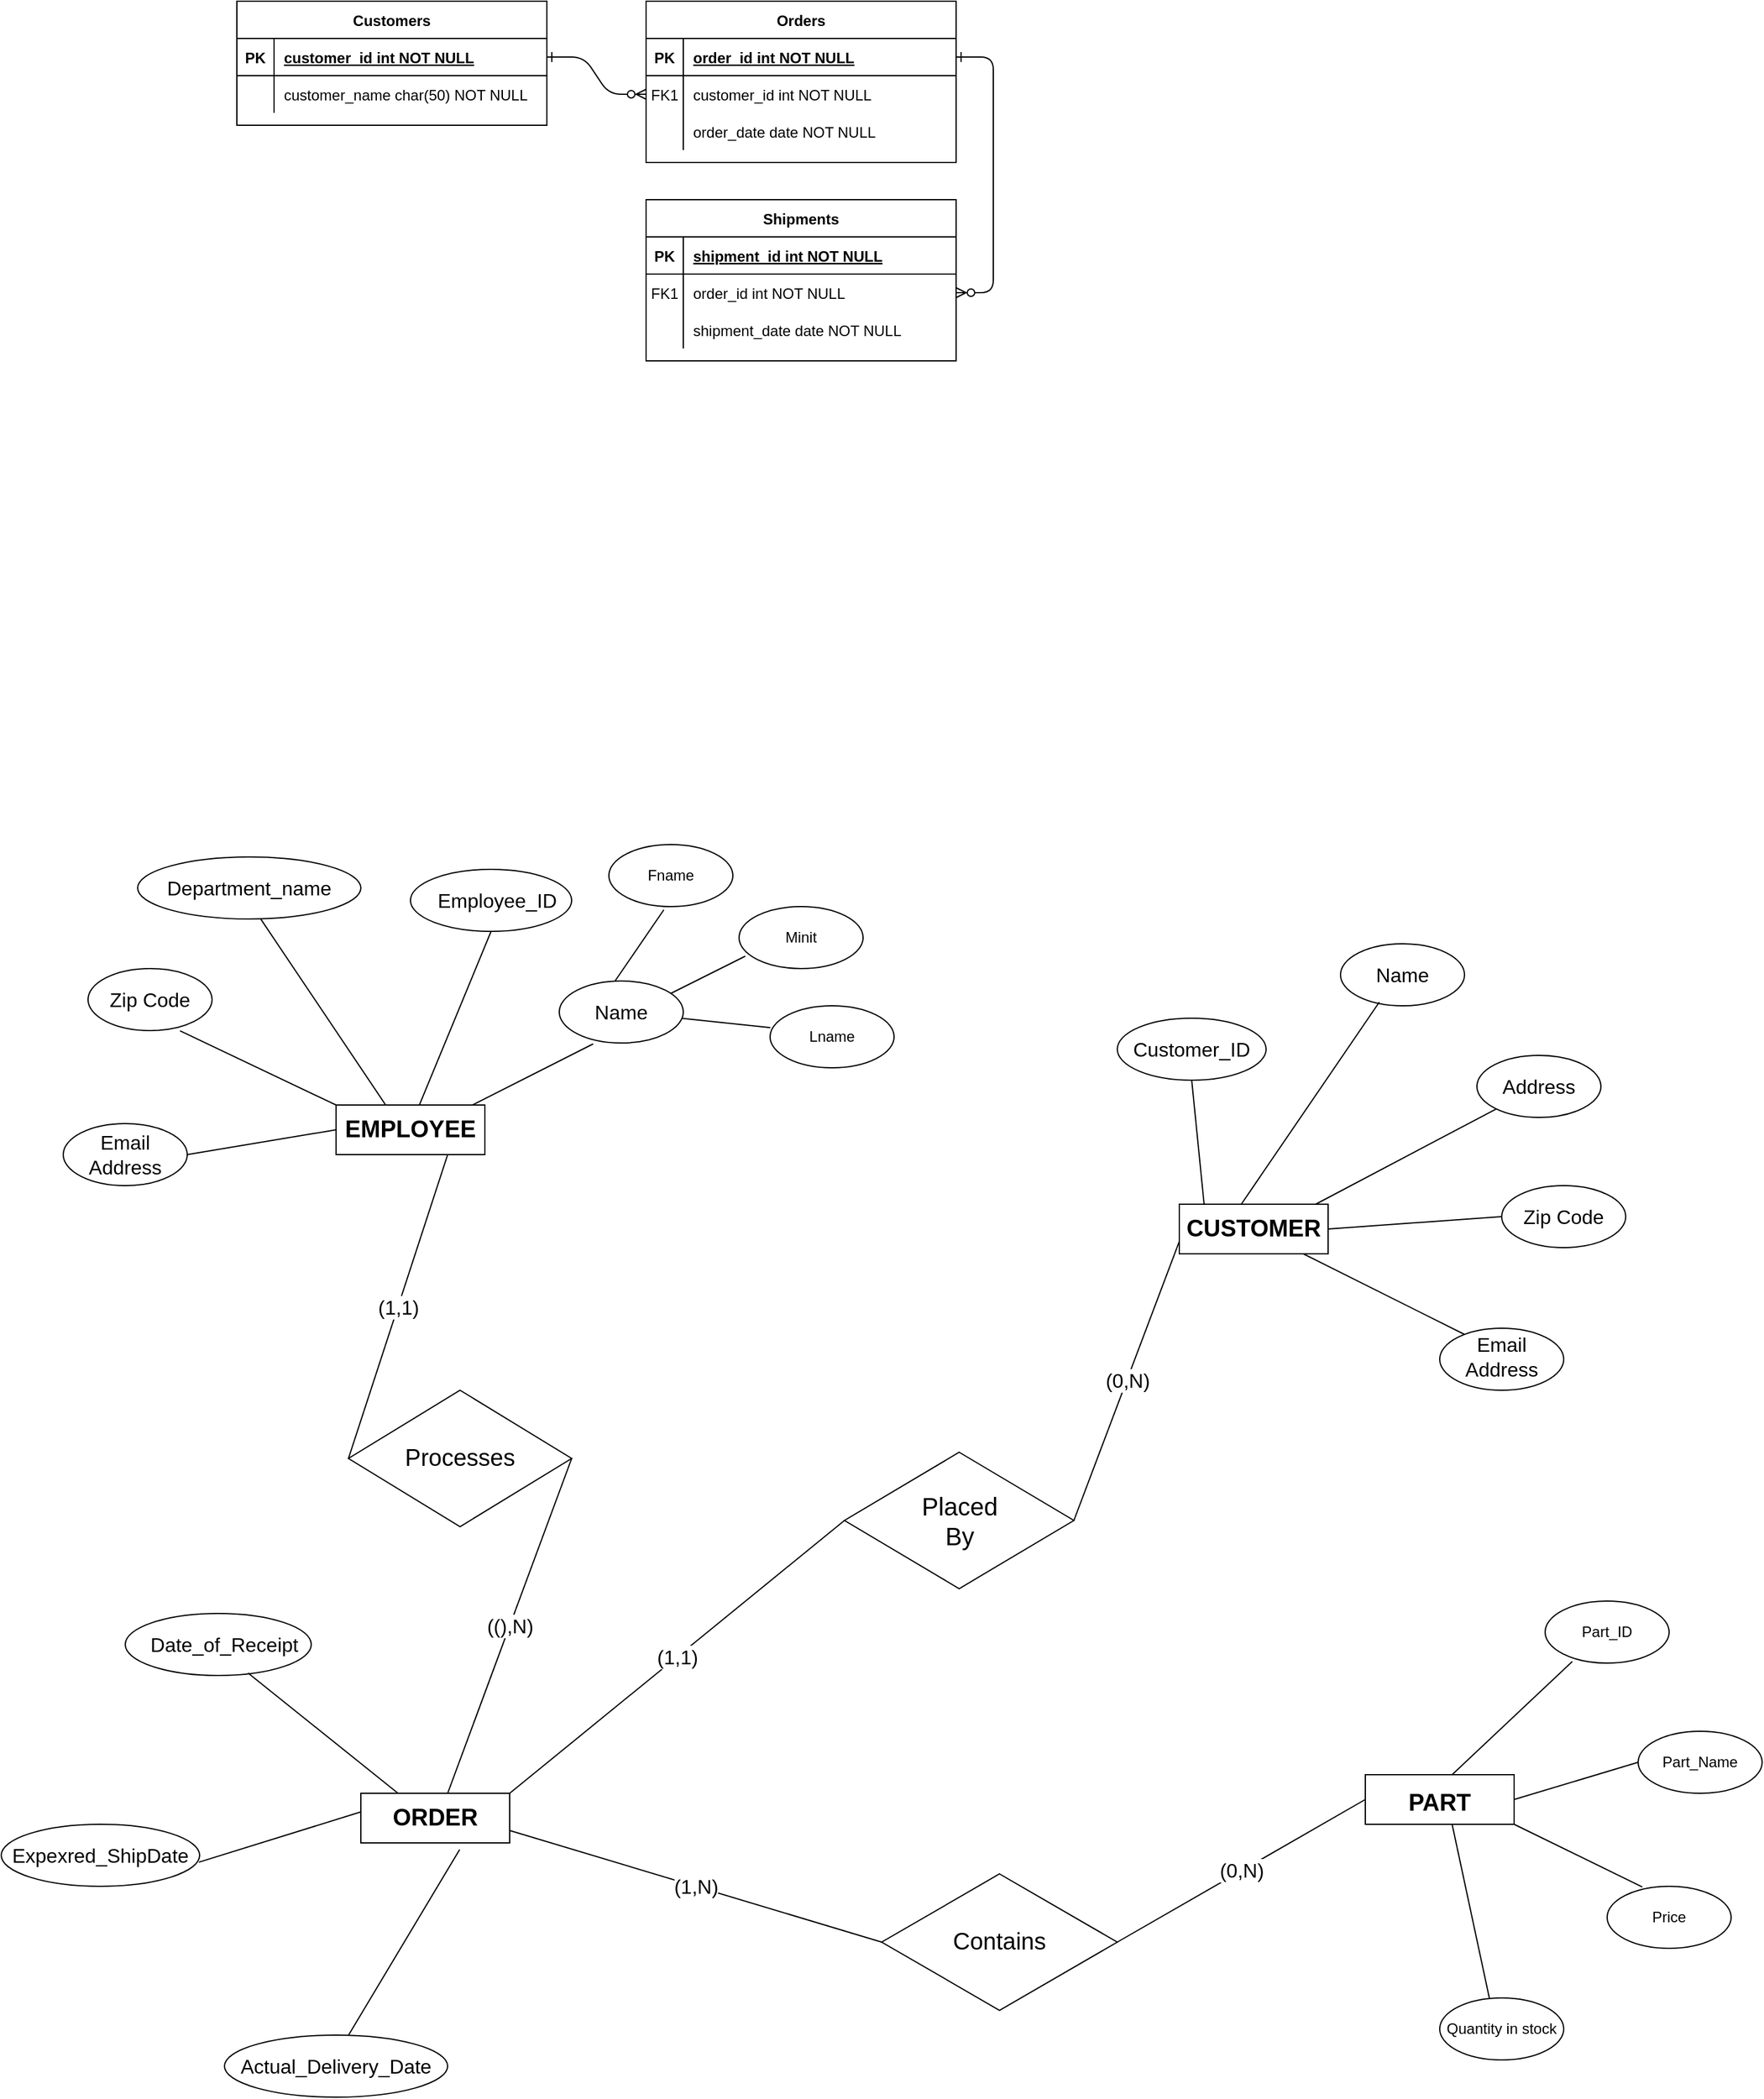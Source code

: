 <mxfile version="24.7.16">
  <diagram id="R2lEEEUBdFMjLlhIrx00" name="Page-1">
    <mxGraphModel dx="2762" dy="1096" grid="1" gridSize="10" guides="1" tooltips="1" connect="1" arrows="1" fold="1" page="1" pageScale="1" pageWidth="850" pageHeight="1100" math="0" shadow="0" extFonts="Permanent Marker^https://fonts.googleapis.com/css?family=Permanent+Marker">
      <root>
        <mxCell id="0" />
        <mxCell id="1" parent="0" />
        <mxCell id="C-vyLk0tnHw3VtMMgP7b-1" value="" style="edgeStyle=entityRelationEdgeStyle;endArrow=ERzeroToMany;startArrow=ERone;endFill=1;startFill=0;" parent="1" source="C-vyLk0tnHw3VtMMgP7b-24" target="C-vyLk0tnHw3VtMMgP7b-6" edge="1">
          <mxGeometry width="100" height="100" relative="1" as="geometry">
            <mxPoint x="340" y="720" as="sourcePoint" />
            <mxPoint x="440" y="620" as="targetPoint" />
          </mxGeometry>
        </mxCell>
        <mxCell id="C-vyLk0tnHw3VtMMgP7b-12" value="" style="edgeStyle=entityRelationEdgeStyle;endArrow=ERzeroToMany;startArrow=ERone;endFill=1;startFill=0;" parent="1" source="C-vyLk0tnHw3VtMMgP7b-3" target="C-vyLk0tnHw3VtMMgP7b-17" edge="1">
          <mxGeometry width="100" height="100" relative="1" as="geometry">
            <mxPoint x="400" y="180" as="sourcePoint" />
            <mxPoint x="460" y="205" as="targetPoint" />
          </mxGeometry>
        </mxCell>
        <mxCell id="C-vyLk0tnHw3VtMMgP7b-2" value="Orders" style="shape=table;startSize=30;container=1;collapsible=1;childLayout=tableLayout;fixedRows=1;rowLines=0;fontStyle=1;align=center;resizeLast=1;" parent="1" vertex="1">
          <mxGeometry x="450" y="120" width="250" height="130" as="geometry" />
        </mxCell>
        <mxCell id="C-vyLk0tnHw3VtMMgP7b-3" value="" style="shape=partialRectangle;collapsible=0;dropTarget=0;pointerEvents=0;fillColor=none;points=[[0,0.5],[1,0.5]];portConstraint=eastwest;top=0;left=0;right=0;bottom=1;" parent="C-vyLk0tnHw3VtMMgP7b-2" vertex="1">
          <mxGeometry y="30" width="250" height="30" as="geometry" />
        </mxCell>
        <mxCell id="C-vyLk0tnHw3VtMMgP7b-4" value="PK" style="shape=partialRectangle;overflow=hidden;connectable=0;fillColor=none;top=0;left=0;bottom=0;right=0;fontStyle=1;" parent="C-vyLk0tnHw3VtMMgP7b-3" vertex="1">
          <mxGeometry width="30" height="30" as="geometry" />
        </mxCell>
        <mxCell id="C-vyLk0tnHw3VtMMgP7b-5" value="order_id int NOT NULL " style="shape=partialRectangle;overflow=hidden;connectable=0;fillColor=none;top=0;left=0;bottom=0;right=0;align=left;spacingLeft=6;fontStyle=5;" parent="C-vyLk0tnHw3VtMMgP7b-3" vertex="1">
          <mxGeometry x="30" width="220" height="30" as="geometry" />
        </mxCell>
        <mxCell id="C-vyLk0tnHw3VtMMgP7b-6" value="" style="shape=partialRectangle;collapsible=0;dropTarget=0;pointerEvents=0;fillColor=none;points=[[0,0.5],[1,0.5]];portConstraint=eastwest;top=0;left=0;right=0;bottom=0;" parent="C-vyLk0tnHw3VtMMgP7b-2" vertex="1">
          <mxGeometry y="60" width="250" height="30" as="geometry" />
        </mxCell>
        <mxCell id="C-vyLk0tnHw3VtMMgP7b-7" value="FK1" style="shape=partialRectangle;overflow=hidden;connectable=0;fillColor=none;top=0;left=0;bottom=0;right=0;" parent="C-vyLk0tnHw3VtMMgP7b-6" vertex="1">
          <mxGeometry width="30" height="30" as="geometry" />
        </mxCell>
        <mxCell id="C-vyLk0tnHw3VtMMgP7b-8" value="customer_id int NOT NULL" style="shape=partialRectangle;overflow=hidden;connectable=0;fillColor=none;top=0;left=0;bottom=0;right=0;align=left;spacingLeft=6;" parent="C-vyLk0tnHw3VtMMgP7b-6" vertex="1">
          <mxGeometry x="30" width="220" height="30" as="geometry" />
        </mxCell>
        <mxCell id="C-vyLk0tnHw3VtMMgP7b-9" value="" style="shape=partialRectangle;collapsible=0;dropTarget=0;pointerEvents=0;fillColor=none;points=[[0,0.5],[1,0.5]];portConstraint=eastwest;top=0;left=0;right=0;bottom=0;" parent="C-vyLk0tnHw3VtMMgP7b-2" vertex="1">
          <mxGeometry y="90" width="250" height="30" as="geometry" />
        </mxCell>
        <mxCell id="C-vyLk0tnHw3VtMMgP7b-10" value="" style="shape=partialRectangle;overflow=hidden;connectable=0;fillColor=none;top=0;left=0;bottom=0;right=0;" parent="C-vyLk0tnHw3VtMMgP7b-9" vertex="1">
          <mxGeometry width="30" height="30" as="geometry" />
        </mxCell>
        <mxCell id="C-vyLk0tnHw3VtMMgP7b-11" value="order_date date NOT NULL" style="shape=partialRectangle;overflow=hidden;connectable=0;fillColor=none;top=0;left=0;bottom=0;right=0;align=left;spacingLeft=6;" parent="C-vyLk0tnHw3VtMMgP7b-9" vertex="1">
          <mxGeometry x="30" width="220" height="30" as="geometry" />
        </mxCell>
        <mxCell id="C-vyLk0tnHw3VtMMgP7b-13" value="Shipments" style="shape=table;startSize=30;container=1;collapsible=1;childLayout=tableLayout;fixedRows=1;rowLines=0;fontStyle=1;align=center;resizeLast=1;" parent="1" vertex="1">
          <mxGeometry x="450" y="280" width="250" height="130" as="geometry" />
        </mxCell>
        <mxCell id="C-vyLk0tnHw3VtMMgP7b-14" value="" style="shape=partialRectangle;collapsible=0;dropTarget=0;pointerEvents=0;fillColor=none;points=[[0,0.5],[1,0.5]];portConstraint=eastwest;top=0;left=0;right=0;bottom=1;" parent="C-vyLk0tnHw3VtMMgP7b-13" vertex="1">
          <mxGeometry y="30" width="250" height="30" as="geometry" />
        </mxCell>
        <mxCell id="C-vyLk0tnHw3VtMMgP7b-15" value="PK" style="shape=partialRectangle;overflow=hidden;connectable=0;fillColor=none;top=0;left=0;bottom=0;right=0;fontStyle=1;" parent="C-vyLk0tnHw3VtMMgP7b-14" vertex="1">
          <mxGeometry width="30" height="30" as="geometry" />
        </mxCell>
        <mxCell id="C-vyLk0tnHw3VtMMgP7b-16" value="shipment_id int NOT NULL " style="shape=partialRectangle;overflow=hidden;connectable=0;fillColor=none;top=0;left=0;bottom=0;right=0;align=left;spacingLeft=6;fontStyle=5;" parent="C-vyLk0tnHw3VtMMgP7b-14" vertex="1">
          <mxGeometry x="30" width="220" height="30" as="geometry" />
        </mxCell>
        <mxCell id="C-vyLk0tnHw3VtMMgP7b-17" value="" style="shape=partialRectangle;collapsible=0;dropTarget=0;pointerEvents=0;fillColor=none;points=[[0,0.5],[1,0.5]];portConstraint=eastwest;top=0;left=0;right=0;bottom=0;" parent="C-vyLk0tnHw3VtMMgP7b-13" vertex="1">
          <mxGeometry y="60" width="250" height="30" as="geometry" />
        </mxCell>
        <mxCell id="C-vyLk0tnHw3VtMMgP7b-18" value="FK1" style="shape=partialRectangle;overflow=hidden;connectable=0;fillColor=none;top=0;left=0;bottom=0;right=0;" parent="C-vyLk0tnHw3VtMMgP7b-17" vertex="1">
          <mxGeometry width="30" height="30" as="geometry" />
        </mxCell>
        <mxCell id="C-vyLk0tnHw3VtMMgP7b-19" value="order_id int NOT NULL" style="shape=partialRectangle;overflow=hidden;connectable=0;fillColor=none;top=0;left=0;bottom=0;right=0;align=left;spacingLeft=6;" parent="C-vyLk0tnHw3VtMMgP7b-17" vertex="1">
          <mxGeometry x="30" width="220" height="30" as="geometry" />
        </mxCell>
        <mxCell id="C-vyLk0tnHw3VtMMgP7b-20" value="" style="shape=partialRectangle;collapsible=0;dropTarget=0;pointerEvents=0;fillColor=none;points=[[0,0.5],[1,0.5]];portConstraint=eastwest;top=0;left=0;right=0;bottom=0;" parent="C-vyLk0tnHw3VtMMgP7b-13" vertex="1">
          <mxGeometry y="90" width="250" height="30" as="geometry" />
        </mxCell>
        <mxCell id="C-vyLk0tnHw3VtMMgP7b-21" value="" style="shape=partialRectangle;overflow=hidden;connectable=0;fillColor=none;top=0;left=0;bottom=0;right=0;" parent="C-vyLk0tnHw3VtMMgP7b-20" vertex="1">
          <mxGeometry width="30" height="30" as="geometry" />
        </mxCell>
        <mxCell id="C-vyLk0tnHw3VtMMgP7b-22" value="shipment_date date NOT NULL" style="shape=partialRectangle;overflow=hidden;connectable=0;fillColor=none;top=0;left=0;bottom=0;right=0;align=left;spacingLeft=6;" parent="C-vyLk0tnHw3VtMMgP7b-20" vertex="1">
          <mxGeometry x="30" width="220" height="30" as="geometry" />
        </mxCell>
        <mxCell id="C-vyLk0tnHw3VtMMgP7b-23" value="Customers" style="shape=table;startSize=30;container=1;collapsible=1;childLayout=tableLayout;fixedRows=1;rowLines=0;fontStyle=1;align=center;resizeLast=1;" parent="1" vertex="1">
          <mxGeometry x="120" y="120" width="250" height="100" as="geometry" />
        </mxCell>
        <mxCell id="C-vyLk0tnHw3VtMMgP7b-24" value="" style="shape=partialRectangle;collapsible=0;dropTarget=0;pointerEvents=0;fillColor=none;points=[[0,0.5],[1,0.5]];portConstraint=eastwest;top=0;left=0;right=0;bottom=1;" parent="C-vyLk0tnHw3VtMMgP7b-23" vertex="1">
          <mxGeometry y="30" width="250" height="30" as="geometry" />
        </mxCell>
        <mxCell id="C-vyLk0tnHw3VtMMgP7b-25" value="PK" style="shape=partialRectangle;overflow=hidden;connectable=0;fillColor=none;top=0;left=0;bottom=0;right=0;fontStyle=1;" parent="C-vyLk0tnHw3VtMMgP7b-24" vertex="1">
          <mxGeometry width="30" height="30" as="geometry" />
        </mxCell>
        <mxCell id="C-vyLk0tnHw3VtMMgP7b-26" value="customer_id int NOT NULL " style="shape=partialRectangle;overflow=hidden;connectable=0;fillColor=none;top=0;left=0;bottom=0;right=0;align=left;spacingLeft=6;fontStyle=5;" parent="C-vyLk0tnHw3VtMMgP7b-24" vertex="1">
          <mxGeometry x="30" width="220" height="30" as="geometry" />
        </mxCell>
        <mxCell id="C-vyLk0tnHw3VtMMgP7b-27" value="" style="shape=partialRectangle;collapsible=0;dropTarget=0;pointerEvents=0;fillColor=none;points=[[0,0.5],[1,0.5]];portConstraint=eastwest;top=0;left=0;right=0;bottom=0;" parent="C-vyLk0tnHw3VtMMgP7b-23" vertex="1">
          <mxGeometry y="60" width="250" height="30" as="geometry" />
        </mxCell>
        <mxCell id="C-vyLk0tnHw3VtMMgP7b-28" value="" style="shape=partialRectangle;overflow=hidden;connectable=0;fillColor=none;top=0;left=0;bottom=0;right=0;" parent="C-vyLk0tnHw3VtMMgP7b-27" vertex="1">
          <mxGeometry width="30" height="30" as="geometry" />
        </mxCell>
        <mxCell id="C-vyLk0tnHw3VtMMgP7b-29" value="customer_name char(50) NOT NULL" style="shape=partialRectangle;overflow=hidden;connectable=0;fillColor=none;top=0;left=0;bottom=0;right=0;align=left;spacingLeft=6;" parent="C-vyLk0tnHw3VtMMgP7b-27" vertex="1">
          <mxGeometry x="30" width="220" height="30" as="geometry" />
        </mxCell>
        <mxCell id="LRFVlwnJAuFcURbJTEDa-1" value="" style="rounded=0;whiteSpace=wrap;html=1;" vertex="1" parent="1">
          <mxGeometry x="200" y="1010" width="120" height="40" as="geometry" />
        </mxCell>
        <mxCell id="LRFVlwnJAuFcURbJTEDa-3" value="&lt;font size=&quot;1&quot; style=&quot;&quot;&gt;&lt;b style=&quot;font-size: 19px;&quot;&gt;EMPLOYEE&lt;/b&gt;&lt;/font&gt;" style="text;strokeColor=none;fillColor=none;html=1;align=center;verticalAlign=middle;whiteSpace=wrap;rounded=0;fontSize=16;" vertex="1" parent="1">
          <mxGeometry x="230" y="1015" width="60" height="30" as="geometry" />
        </mxCell>
        <mxCell id="LRFVlwnJAuFcURbJTEDa-4" value="" style="rounded=0;whiteSpace=wrap;html=1;" vertex="1" parent="1">
          <mxGeometry x="880" y="1090" width="120" height="40" as="geometry" />
        </mxCell>
        <mxCell id="LRFVlwnJAuFcURbJTEDa-5" value="" style="rounded=0;whiteSpace=wrap;html=1;" vertex="1" parent="1">
          <mxGeometry x="220" y="1565" width="120" height="40" as="geometry" />
        </mxCell>
        <mxCell id="LRFVlwnJAuFcURbJTEDa-7" value="" style="rounded=0;whiteSpace=wrap;html=1;" vertex="1" parent="1">
          <mxGeometry x="1030" y="1550" width="120" height="40" as="geometry" />
        </mxCell>
        <mxCell id="LRFVlwnJAuFcURbJTEDa-8" value="&lt;font size=&quot;1&quot; style=&quot;&quot;&gt;&lt;span style=&quot;font-size: 19px;&quot;&gt;&lt;b&gt;PART&lt;/b&gt;&lt;/span&gt;&lt;/font&gt;" style="text;strokeColor=none;fillColor=none;html=1;align=center;verticalAlign=middle;whiteSpace=wrap;rounded=0;fontSize=16;" vertex="1" parent="1">
          <mxGeometry x="1060" y="1555" width="60" height="35" as="geometry" />
        </mxCell>
        <mxCell id="LRFVlwnJAuFcURbJTEDa-9" value="&lt;font size=&quot;1&quot; style=&quot;&quot;&gt;&lt;b style=&quot;font-size: 19px;&quot;&gt;CUSTOMER&lt;/b&gt;&lt;/font&gt;" style="text;strokeColor=none;fillColor=none;html=1;align=center;verticalAlign=middle;whiteSpace=wrap;rounded=0;fontSize=16;" vertex="1" parent="1">
          <mxGeometry x="910" y="1095" width="60" height="30" as="geometry" />
        </mxCell>
        <mxCell id="LRFVlwnJAuFcURbJTEDa-10" value="&lt;font size=&quot;1&quot; style=&quot;&quot;&gt;&lt;b style=&quot;font-size: 19px;&quot;&gt;ORDER&lt;/b&gt;&lt;/font&gt;" style="text;strokeColor=none;fillColor=none;html=1;align=center;verticalAlign=middle;whiteSpace=wrap;rounded=0;fontSize=16;" vertex="1" parent="1">
          <mxGeometry x="250" y="1570" width="60" height="30" as="geometry" />
        </mxCell>
        <mxCell id="LRFVlwnJAuFcURbJTEDa-11" value="" style="ellipse;whiteSpace=wrap;html=1;" vertex="1" parent="1">
          <mxGeometry x="260" y="820" width="130" height="50" as="geometry" />
        </mxCell>
        <mxCell id="LRFVlwnJAuFcURbJTEDa-15" value="" style="ellipse;whiteSpace=wrap;html=1;" vertex="1" parent="1">
          <mxGeometry x="40" y="810" width="180" height="50" as="geometry" />
        </mxCell>
        <mxCell id="LRFVlwnJAuFcURbJTEDa-16" value="Text" style="text;strokeColor=none;fillColor=none;html=1;align=center;verticalAlign=middle;whiteSpace=wrap;rounded=0;fontSize=16;" vertex="1" parent="1">
          <mxGeometry x="400" y="920" width="60" height="30" as="geometry" />
        </mxCell>
        <mxCell id="LRFVlwnJAuFcURbJTEDa-17" value="Department_name" style="text;strokeColor=none;fillColor=none;html=1;align=center;verticalAlign=middle;whiteSpace=wrap;rounded=0;fontSize=16;" vertex="1" parent="1">
          <mxGeometry x="100" y="820" width="60" height="30" as="geometry" />
        </mxCell>
        <mxCell id="LRFVlwnJAuFcURbJTEDa-18" value="" style="ellipse;whiteSpace=wrap;html=1;" vertex="1" parent="1">
          <mxGeometry x="380" y="910" width="100" height="50" as="geometry" />
        </mxCell>
        <mxCell id="LRFVlwnJAuFcURbJTEDa-20" value="" style="ellipse;whiteSpace=wrap;html=1;" vertex="1" parent="1">
          <mxGeometry x="-20" y="1025" width="100" height="50" as="geometry" />
        </mxCell>
        <mxCell id="LRFVlwnJAuFcURbJTEDa-21" value="" style="ellipse;whiteSpace=wrap;html=1;" vertex="1" parent="1">
          <mxGeometry y="900" width="100" height="50" as="geometry" />
        </mxCell>
        <mxCell id="LRFVlwnJAuFcURbJTEDa-30" value="" style="ellipse;whiteSpace=wrap;html=1;" vertex="1" parent="1">
          <mxGeometry x="830" y="940" width="120" height="50" as="geometry" />
        </mxCell>
        <mxCell id="LRFVlwnJAuFcURbJTEDa-31" value="" style="ellipse;whiteSpace=wrap;html=1;" vertex="1" parent="1">
          <mxGeometry x="1090" y="1190" width="100" height="50" as="geometry" />
        </mxCell>
        <mxCell id="LRFVlwnJAuFcURbJTEDa-32" value="" style="ellipse;whiteSpace=wrap;html=1;" vertex="1" parent="1">
          <mxGeometry x="1140" y="1075" width="100" height="50" as="geometry" />
        </mxCell>
        <mxCell id="LRFVlwnJAuFcURbJTEDa-33" value="" style="ellipse;whiteSpace=wrap;html=1;" vertex="1" parent="1">
          <mxGeometry x="1120" y="970" width="100" height="50" as="geometry" />
        </mxCell>
        <mxCell id="LRFVlwnJAuFcURbJTEDa-34" value="" style="ellipse;whiteSpace=wrap;html=1;" vertex="1" parent="1">
          <mxGeometry x="1010" y="880" width="100" height="50" as="geometry" />
        </mxCell>
        <mxCell id="LRFVlwnJAuFcURbJTEDa-36" value="" style="ellipse;whiteSpace=wrap;html=1;" vertex="1" parent="1">
          <mxGeometry x="110" y="1760" width="180" height="50" as="geometry" />
        </mxCell>
        <mxCell id="LRFVlwnJAuFcURbJTEDa-37" value="" style="ellipse;whiteSpace=wrap;html=1;" vertex="1" parent="1">
          <mxGeometry x="-70" y="1590" width="160" height="50" as="geometry" />
        </mxCell>
        <mxCell id="LRFVlwnJAuFcURbJTEDa-38" value="" style="ellipse;whiteSpace=wrap;html=1;" vertex="1" parent="1">
          <mxGeometry x="30" y="1420" width="150" height="50" as="geometry" />
        </mxCell>
        <mxCell id="LRFVlwnJAuFcURbJTEDa-39" value="" style="rhombus;whiteSpace=wrap;html=1;" vertex="1" parent="1">
          <mxGeometry x="610" y="1290" width="185" height="110" as="geometry" />
        </mxCell>
        <mxCell id="LRFVlwnJAuFcURbJTEDa-40" value="" style="rhombus;whiteSpace=wrap;html=1;" vertex="1" parent="1">
          <mxGeometry x="640" y="1630" width="190" height="110" as="geometry" />
        </mxCell>
        <mxCell id="LRFVlwnJAuFcURbJTEDa-41" value="" style="rhombus;whiteSpace=wrap;html=1;" vertex="1" parent="1">
          <mxGeometry x="210" y="1240" width="180" height="110" as="geometry" />
        </mxCell>
        <mxCell id="LRFVlwnJAuFcURbJTEDa-42" value="&lt;span style=&quot;font-size: 20px;&quot;&gt;Placed By&lt;/span&gt;" style="text;strokeColor=none;fillColor=none;html=1;align=center;verticalAlign=middle;whiteSpace=wrap;rounded=0;fontSize=16;" vertex="1" parent="1">
          <mxGeometry x="672.5" y="1330" width="60" height="30" as="geometry" />
        </mxCell>
        <mxCell id="LRFVlwnJAuFcURbJTEDa-43" value="Name" style="text;strokeColor=none;fillColor=none;html=1;align=center;verticalAlign=middle;whiteSpace=wrap;rounded=0;fontSize=16;" vertex="1" parent="1">
          <mxGeometry x="400" y="920" width="60" height="30" as="geometry" />
        </mxCell>
        <mxCell id="LRFVlwnJAuFcURbJTEDa-46" value="Email Address" style="text;strokeColor=none;fillColor=none;html=1;align=center;verticalAlign=middle;whiteSpace=wrap;rounded=0;fontSize=16;" vertex="1" parent="1">
          <mxGeometry y="1035" width="60" height="30" as="geometry" />
        </mxCell>
        <mxCell id="LRFVlwnJAuFcURbJTEDa-47" value="Zip Code" style="text;strokeColor=none;fillColor=none;html=1;align=center;verticalAlign=middle;whiteSpace=wrap;rounded=0;fontSize=16;" vertex="1" parent="1">
          <mxGeometry y="910" width="100" height="30" as="geometry" />
        </mxCell>
        <mxCell id="LRFVlwnJAuFcURbJTEDa-49" value="Name" style="text;strokeColor=none;fillColor=none;html=1;align=center;verticalAlign=middle;whiteSpace=wrap;rounded=0;fontSize=16;" vertex="1" parent="1">
          <mxGeometry x="1030" y="890" width="60" height="30" as="geometry" />
        </mxCell>
        <mxCell id="LRFVlwnJAuFcURbJTEDa-50" value="Customer_ID" style="text;strokeColor=none;fillColor=none;html=1;align=center;verticalAlign=middle;whiteSpace=wrap;rounded=0;fontSize=16;" vertex="1" parent="1">
          <mxGeometry x="860" y="950" width="60" height="30" as="geometry" />
        </mxCell>
        <mxCell id="LRFVlwnJAuFcURbJTEDa-51" value="&lt;font style=&quot;font-size: 19px;&quot;&gt;Processes&lt;/font&gt;" style="text;strokeColor=none;fillColor=none;html=1;align=center;verticalAlign=middle;whiteSpace=wrap;rounded=0;fontSize=16;" vertex="1" parent="1">
          <mxGeometry x="270" y="1280" width="60" height="30" as="geometry" />
        </mxCell>
        <mxCell id="LRFVlwnJAuFcURbJTEDa-52" value="&lt;font style=&quot;font-size: 19px;&quot;&gt;Contains&lt;/font&gt;" style="text;strokeColor=none;fillColor=none;html=1;align=center;verticalAlign=middle;whiteSpace=wrap;rounded=0;fontSize=16;" vertex="1" parent="1">
          <mxGeometry x="705" y="1670" width="60" height="30" as="geometry" />
        </mxCell>
        <mxCell id="LRFVlwnJAuFcURbJTEDa-54" value="Actual_Delivery_Date" style="text;strokeColor=none;fillColor=none;html=1;align=center;verticalAlign=middle;whiteSpace=wrap;rounded=0;fontSize=16;" vertex="1" parent="1">
          <mxGeometry x="170" y="1770" width="60" height="30" as="geometry" />
        </mxCell>
        <mxCell id="LRFVlwnJAuFcURbJTEDa-55" value="Expexred_ShipDate" style="text;strokeColor=none;fillColor=none;html=1;align=center;verticalAlign=middle;whiteSpace=wrap;rounded=0;fontSize=16;" vertex="1" parent="1">
          <mxGeometry x="-20" y="1600" width="60" height="30" as="geometry" />
        </mxCell>
        <mxCell id="LRFVlwnJAuFcURbJTEDa-56" value="Date_of_Receipt" style="text;strokeColor=none;fillColor=none;html=1;align=center;verticalAlign=middle;whiteSpace=wrap;rounded=0;fontSize=16;" vertex="1" parent="1">
          <mxGeometry x="80" y="1430" width="60" height="30" as="geometry" />
        </mxCell>
        <mxCell id="LRFVlwnJAuFcURbJTEDa-57" value="Email Address" style="text;strokeColor=none;fillColor=none;html=1;align=center;verticalAlign=middle;whiteSpace=wrap;rounded=0;fontSize=16;" vertex="1" parent="1">
          <mxGeometry x="1110" y="1195" width="60" height="35" as="geometry" />
        </mxCell>
        <mxCell id="LRFVlwnJAuFcURbJTEDa-58" value="Zip Code" style="text;strokeColor=none;fillColor=none;html=1;align=center;verticalAlign=middle;whiteSpace=wrap;rounded=0;fontSize=16;" vertex="1" parent="1">
          <mxGeometry x="1150" y="1082.5" width="80" height="35" as="geometry" />
        </mxCell>
        <mxCell id="LRFVlwnJAuFcURbJTEDa-59" value="Address" style="text;strokeColor=none;fillColor=none;html=1;align=center;verticalAlign=middle;whiteSpace=wrap;rounded=0;fontSize=16;" vertex="1" parent="1">
          <mxGeometry x="1140" y="980" width="60" height="30" as="geometry" />
        </mxCell>
        <mxCell id="LRFVlwnJAuFcURbJTEDa-62" value="" style="endArrow=none;html=1;rounded=0;fontSize=12;startSize=8;endSize=8;curved=1;entryX=0.273;entryY=1.015;entryDx=0;entryDy=0;entryPerimeter=0;" edge="1" parent="1" target="LRFVlwnJAuFcURbJTEDa-18">
          <mxGeometry width="50" height="50" relative="1" as="geometry">
            <mxPoint x="310" y="1010" as="sourcePoint" />
            <mxPoint x="360" y="960" as="targetPoint" />
          </mxGeometry>
        </mxCell>
        <mxCell id="LRFVlwnJAuFcURbJTEDa-64" value="" style="endArrow=none;html=1;rounded=0;fontSize=12;startSize=8;endSize=8;curved=1;entryX=0.552;entryY=1.004;entryDx=0;entryDy=0;entryPerimeter=0;" edge="1" parent="1" target="LRFVlwnJAuFcURbJTEDa-15">
          <mxGeometry width="50" height="50" relative="1" as="geometry">
            <mxPoint x="240" y="1010" as="sourcePoint" />
            <mxPoint x="290" y="960" as="targetPoint" />
          </mxGeometry>
        </mxCell>
        <mxCell id="LRFVlwnJAuFcURbJTEDa-65" value="" style="endArrow=none;html=1;rounded=0;fontSize=12;startSize=8;endSize=8;curved=1;entryX=0.742;entryY=1.004;entryDx=0;entryDy=0;entryPerimeter=0;" edge="1" parent="1" target="LRFVlwnJAuFcURbJTEDa-21">
          <mxGeometry width="50" height="50" relative="1" as="geometry">
            <mxPoint x="200" y="1010" as="sourcePoint" />
            <mxPoint x="250" y="960" as="targetPoint" />
          </mxGeometry>
        </mxCell>
        <mxCell id="LRFVlwnJAuFcURbJTEDa-66" value="" style="endArrow=none;html=1;rounded=0;fontSize=12;startSize=8;endSize=8;curved=1;entryX=1;entryY=0.5;entryDx=0;entryDy=0;" edge="1" parent="1" target="LRFVlwnJAuFcURbJTEDa-20">
          <mxGeometry width="50" height="50" relative="1" as="geometry">
            <mxPoint x="200" y="1030" as="sourcePoint" />
            <mxPoint x="250" y="980" as="targetPoint" />
          </mxGeometry>
        </mxCell>
        <mxCell id="LRFVlwnJAuFcURbJTEDa-71" value="" style="endArrow=none;html=1;rounded=0;fontSize=12;startSize=8;endSize=8;curved=1;entryX=0.5;entryY=1;entryDx=0;entryDy=0;" edge="1" parent="1" target="LRFVlwnJAuFcURbJTEDa-30">
          <mxGeometry width="50" height="50" relative="1" as="geometry">
            <mxPoint x="900" y="1090" as="sourcePoint" />
            <mxPoint x="1000" y="1000" as="targetPoint" />
          </mxGeometry>
        </mxCell>
        <mxCell id="LRFVlwnJAuFcURbJTEDa-72" value="" style="endArrow=none;html=1;rounded=0;fontSize=12;startSize=8;endSize=8;curved=1;entryX=0.313;entryY=1.04;entryDx=0;entryDy=0;entryPerimeter=0;" edge="1" parent="1">
          <mxGeometry width="50" height="50" relative="1" as="geometry">
            <mxPoint x="930" y="1090" as="sourcePoint" />
            <mxPoint x="1041.3" y="927" as="targetPoint" />
          </mxGeometry>
        </mxCell>
        <mxCell id="LRFVlwnJAuFcURbJTEDa-73" value="" style="endArrow=none;html=1;rounded=0;fontSize=12;startSize=8;endSize=8;curved=1;" edge="1" parent="1" target="LRFVlwnJAuFcURbJTEDa-33">
          <mxGeometry width="50" height="50" relative="1" as="geometry">
            <mxPoint x="990" y="1090" as="sourcePoint" />
            <mxPoint x="1030" y="1050" as="targetPoint" />
          </mxGeometry>
        </mxCell>
        <mxCell id="LRFVlwnJAuFcURbJTEDa-74" value="" style="endArrow=none;html=1;rounded=0;fontSize=12;startSize=8;endSize=8;curved=1;entryX=0.66;entryY=0.96;entryDx=0;entryDy=0;entryPerimeter=0;exitX=0.25;exitY=0;exitDx=0;exitDy=0;" edge="1" parent="1" source="LRFVlwnJAuFcURbJTEDa-5" target="LRFVlwnJAuFcURbJTEDa-38">
          <mxGeometry width="50" height="50" relative="1" as="geometry">
            <mxPoint x="270" y="1570" as="sourcePoint" />
            <mxPoint x="300" y="1510" as="targetPoint" />
          </mxGeometry>
        </mxCell>
        <mxCell id="LRFVlwnJAuFcURbJTEDa-75" value="" style="endArrow=none;html=1;rounded=0;fontSize=12;startSize=8;endSize=8;curved=1;entryX=0;entryY=0;entryDx=0;entryDy=0;" edge="1" parent="1" target="LRFVlwnJAuFcURbJTEDa-57">
          <mxGeometry width="50" height="50" relative="1" as="geometry">
            <mxPoint x="980" y="1130" as="sourcePoint" />
            <mxPoint x="1030" y="1080" as="targetPoint" />
          </mxGeometry>
        </mxCell>
        <mxCell id="LRFVlwnJAuFcURbJTEDa-76" value="" style="endArrow=none;html=1;rounded=0;fontSize=12;startSize=8;endSize=8;curved=1;entryX=0;entryY=0.5;entryDx=0;entryDy=0;" edge="1" parent="1" target="LRFVlwnJAuFcURbJTEDa-32">
          <mxGeometry width="50" height="50" relative="1" as="geometry">
            <mxPoint x="1000" y="1110" as="sourcePoint" />
            <mxPoint x="1050" y="1060" as="targetPoint" />
          </mxGeometry>
        </mxCell>
        <mxCell id="LRFVlwnJAuFcURbJTEDa-78" value="" style="endArrow=none;html=1;rounded=0;fontSize=12;startSize=8;endSize=8;curved=1;entryX=0;entryY=0.5;entryDx=0;entryDy=0;" edge="1" parent="1" target="LRFVlwnJAuFcURbJTEDa-85">
          <mxGeometry width="50" height="50" relative="1" as="geometry">
            <mxPoint x="1150" y="1570" as="sourcePoint" />
            <mxPoint x="1200" y="1520" as="targetPoint" />
          </mxGeometry>
        </mxCell>
        <mxCell id="LRFVlwnJAuFcURbJTEDa-79" value="" style="endArrow=none;html=1;rounded=0;fontSize=12;startSize=8;endSize=8;curved=1;entryX=0.219;entryY=0.975;entryDx=0;entryDy=0;entryPerimeter=0;" edge="1" parent="1" target="LRFVlwnJAuFcURbJTEDa-86">
          <mxGeometry width="50" height="50" relative="1" as="geometry">
            <mxPoint x="1100" y="1550" as="sourcePoint" />
            <mxPoint x="1150" y="1500" as="targetPoint" />
          </mxGeometry>
        </mxCell>
        <mxCell id="LRFVlwnJAuFcURbJTEDa-81" value="" style="endArrow=none;html=1;rounded=0;fontSize=12;startSize=8;endSize=8;curved=1;exitX=0.556;exitY=0;exitDx=0;exitDy=0;exitPerimeter=0;entryX=0.664;entryY=1.133;entryDx=0;entryDy=0;entryPerimeter=0;" edge="1" parent="1" source="LRFVlwnJAuFcURbJTEDa-36" target="LRFVlwnJAuFcURbJTEDa-5">
          <mxGeometry width="50" height="50" relative="1" as="geometry">
            <mxPoint x="170" y="1640" as="sourcePoint" />
            <mxPoint x="220" y="1590" as="targetPoint" />
          </mxGeometry>
        </mxCell>
        <mxCell id="LRFVlwnJAuFcURbJTEDa-82" value="" style="endArrow=none;html=1;rounded=0;fontSize=12;startSize=8;endSize=8;curved=1;exitX=0.996;exitY=0.611;exitDx=0;exitDy=0;exitPerimeter=0;" edge="1" parent="1" source="LRFVlwnJAuFcURbJTEDa-37">
          <mxGeometry width="50" height="50" relative="1" as="geometry">
            <mxPoint x="170" y="1630" as="sourcePoint" />
            <mxPoint x="220" y="1580" as="targetPoint" />
          </mxGeometry>
        </mxCell>
        <mxCell id="LRFVlwnJAuFcURbJTEDa-83" value="Quantity in stock" style="ellipse;whiteSpace=wrap;html=1;" vertex="1" parent="1">
          <mxGeometry x="1090" y="1730" width="100" height="50" as="geometry" />
        </mxCell>
        <mxCell id="LRFVlwnJAuFcURbJTEDa-84" value="Price" style="ellipse;whiteSpace=wrap;html=1;" vertex="1" parent="1">
          <mxGeometry x="1225" y="1640" width="100" height="50" as="geometry" />
        </mxCell>
        <mxCell id="LRFVlwnJAuFcURbJTEDa-85" value="Part_Name" style="ellipse;whiteSpace=wrap;html=1;" vertex="1" parent="1">
          <mxGeometry x="1250" y="1515" width="100" height="50" as="geometry" />
        </mxCell>
        <mxCell id="LRFVlwnJAuFcURbJTEDa-86" value="Part_ID" style="ellipse;whiteSpace=wrap;html=1;" vertex="1" parent="1">
          <mxGeometry x="1175" y="1410" width="100" height="50" as="geometry" />
        </mxCell>
        <mxCell id="LRFVlwnJAuFcURbJTEDa-87" value="" style="endArrow=none;html=1;rounded=0;fontSize=12;startSize=8;endSize=8;curved=1;exitX=0.284;exitY=0.011;exitDx=0;exitDy=0;exitPerimeter=0;" edge="1" parent="1" source="LRFVlwnJAuFcURbJTEDa-84">
          <mxGeometry width="50" height="50" relative="1" as="geometry">
            <mxPoint x="1100" y="1640" as="sourcePoint" />
            <mxPoint x="1150" y="1590" as="targetPoint" />
          </mxGeometry>
        </mxCell>
        <mxCell id="LRFVlwnJAuFcURbJTEDa-88" value="" style="endArrow=none;html=1;rounded=0;fontSize=12;startSize=8;endSize=8;curved=1;exitX=0.4;exitY=0;exitDx=0;exitDy=0;exitPerimeter=0;" edge="1" parent="1" source="LRFVlwnJAuFcURbJTEDa-83">
          <mxGeometry width="50" height="50" relative="1" as="geometry">
            <mxPoint x="1050" y="1640" as="sourcePoint" />
            <mxPoint x="1100" y="1590" as="targetPoint" />
          </mxGeometry>
        </mxCell>
        <mxCell id="LRFVlwnJAuFcURbJTEDa-89" value="" style="endArrow=none;html=1;rounded=0;fontSize=12;startSize=8;endSize=8;curved=1;entryX=0.5;entryY=1;entryDx=0;entryDy=0;exitX=0.561;exitY=-0.008;exitDx=0;exitDy=0;exitPerimeter=0;" edge="1" parent="1" source="LRFVlwnJAuFcURbJTEDa-1" target="LRFVlwnJAuFcURbJTEDa-11">
          <mxGeometry width="50" height="50" relative="1" as="geometry">
            <mxPoint x="267" y="1010" as="sourcePoint" />
            <mxPoint x="310" y="870" as="targetPoint" />
          </mxGeometry>
        </mxCell>
        <mxCell id="LRFVlwnJAuFcURbJTEDa-14" value="Employee_ID" style="text;strokeColor=none;fillColor=none;html=1;align=center;verticalAlign=middle;whiteSpace=wrap;rounded=0;fontSize=16;" vertex="1" parent="1">
          <mxGeometry x="300" y="830" width="60" height="30" as="geometry" />
        </mxCell>
        <mxCell id="LRFVlwnJAuFcURbJTEDa-92" value="&lt;font style=&quot;font-size: 16px;&quot;&gt;(0,N)&lt;/font&gt;" style="endArrow=none;html=1;rounded=0;fontSize=12;startSize=8;endSize=8;curved=1;entryX=0;entryY=0.75;entryDx=0;entryDy=0;exitX=1;exitY=0.5;exitDx=0;exitDy=0;" edge="1" parent="1" source="LRFVlwnJAuFcURbJTEDa-39" target="LRFVlwnJAuFcURbJTEDa-4">
          <mxGeometry width="50" height="50" relative="1" as="geometry">
            <mxPoint x="795" y="1250" as="sourcePoint" />
            <mxPoint x="845" y="1200" as="targetPoint" />
          </mxGeometry>
        </mxCell>
        <mxCell id="LRFVlwnJAuFcURbJTEDa-93" value="&lt;font style=&quot;font-size: 16px;&quot;&gt;(1,1)&lt;/font&gt;" style="endArrow=none;html=1;rounded=0;fontSize=12;startSize=8;endSize=8;curved=1;exitX=1;exitY=0;exitDx=0;exitDy=0;entryX=0;entryY=0.5;entryDx=0;entryDy=0;" edge="1" parent="1" source="LRFVlwnJAuFcURbJTEDa-5" target="LRFVlwnJAuFcURbJTEDa-39">
          <mxGeometry width="50" height="50" relative="1" as="geometry">
            <mxPoint x="600" y="1590" as="sourcePoint" />
            <mxPoint x="650" y="1540" as="targetPoint" />
          </mxGeometry>
        </mxCell>
        <mxCell id="LRFVlwnJAuFcURbJTEDa-96" value="&lt;font style=&quot;font-size: 16px;&quot;&gt;(0,N)&lt;/font&gt;" style="endArrow=none;html=1;rounded=0;fontSize=12;startSize=8;endSize=8;curved=1;exitX=1;exitY=0.5;exitDx=0;exitDy=0;entryX=0;entryY=0.5;entryDx=0;entryDy=0;" edge="1" parent="1" source="LRFVlwnJAuFcURbJTEDa-40" target="LRFVlwnJAuFcURbJTEDa-7">
          <mxGeometry width="50" height="50" relative="1" as="geometry">
            <mxPoint x="790" y="1610" as="sourcePoint" />
            <mxPoint x="1080" y="1750" as="targetPoint" />
          </mxGeometry>
        </mxCell>
        <mxCell id="LRFVlwnJAuFcURbJTEDa-97" value="&lt;font style=&quot;font-size: 16px;&quot;&gt;(1,N)&lt;/font&gt;" style="endArrow=none;html=1;rounded=0;fontSize=12;startSize=8;endSize=8;curved=1;entryX=0;entryY=0.5;entryDx=0;entryDy=0;exitX=1;exitY=0.75;exitDx=0;exitDy=0;" edge="1" parent="1" source="LRFVlwnJAuFcURbJTEDa-5" target="LRFVlwnJAuFcURbJTEDa-40">
          <mxGeometry width="50" height="50" relative="1" as="geometry">
            <mxPoint x="460" y="1650" as="sourcePoint" />
            <mxPoint x="510" y="1600" as="targetPoint" />
          </mxGeometry>
        </mxCell>
        <mxCell id="LRFVlwnJAuFcURbJTEDa-98" value="&lt;font style=&quot;font-size: 16px;&quot;&gt;(1,1)&lt;/font&gt;" style="endArrow=none;html=1;rounded=0;fontSize=12;startSize=8;endSize=8;curved=1;exitX=0.75;exitY=1;exitDx=0;exitDy=0;entryX=0;entryY=0.5;entryDx=0;entryDy=0;" edge="1" parent="1" source="LRFVlwnJAuFcURbJTEDa-1" target="LRFVlwnJAuFcURbJTEDa-41">
          <mxGeometry x="0.001" width="50" height="50" relative="1" as="geometry">
            <mxPoint x="310" y="1300" as="sourcePoint" />
            <mxPoint x="500" y="1170" as="targetPoint" />
            <mxPoint as="offset" />
          </mxGeometry>
        </mxCell>
        <mxCell id="LRFVlwnJAuFcURbJTEDa-99" value="&lt;font style=&quot;font-size: 16px;&quot;&gt;((),N)&lt;/font&gt;" style="endArrow=none;html=1;rounded=0;fontSize=12;startSize=8;endSize=8;curved=1;entryX=1;entryY=0.5;entryDx=0;entryDy=0;" edge="1" parent="1" target="LRFVlwnJAuFcURbJTEDa-41">
          <mxGeometry width="50" height="50" relative="1" as="geometry">
            <mxPoint x="290" y="1565" as="sourcePoint" />
            <mxPoint x="510" y="1360" as="targetPoint" />
          </mxGeometry>
        </mxCell>
        <mxCell id="LRFVlwnJAuFcURbJTEDa-105" style="edgeStyle=none;curved=1;rounded=0;orthogonalLoop=1;jettySize=auto;html=1;exitX=1;exitY=0.75;exitDx=0;exitDy=0;fontSize=12;startSize=8;endSize=8;" edge="1" parent="1" source="LRFVlwnJAuFcURbJTEDa-54" target="LRFVlwnJAuFcURbJTEDa-54">
          <mxGeometry relative="1" as="geometry" />
        </mxCell>
        <mxCell id="LRFVlwnJAuFcURbJTEDa-106" value="Fname" style="ellipse;whiteSpace=wrap;html=1;" vertex="1" parent="1">
          <mxGeometry x="420" y="800" width="100" height="50" as="geometry" />
        </mxCell>
        <mxCell id="LRFVlwnJAuFcURbJTEDa-107" value="Minit" style="ellipse;whiteSpace=wrap;html=1;" vertex="1" parent="1">
          <mxGeometry x="525" y="850" width="100" height="50" as="geometry" />
        </mxCell>
        <mxCell id="LRFVlwnJAuFcURbJTEDa-108" value="Lname" style="ellipse;whiteSpace=wrap;html=1;" vertex="1" parent="1">
          <mxGeometry x="550" y="930" width="100" height="50" as="geometry" />
        </mxCell>
        <mxCell id="LRFVlwnJAuFcURbJTEDa-109" value="" style="endArrow=none;html=1;rounded=0;fontSize=12;startSize=8;endSize=8;curved=1;entryX=0.443;entryY=1.053;entryDx=0;entryDy=0;entryPerimeter=0;" edge="1" parent="1" target="LRFVlwnJAuFcURbJTEDa-106">
          <mxGeometry width="50" height="50" relative="1" as="geometry">
            <mxPoint x="425" y="910" as="sourcePoint" />
            <mxPoint x="475" y="860" as="targetPoint" />
          </mxGeometry>
        </mxCell>
        <mxCell id="LRFVlwnJAuFcURbJTEDa-110" value="" style="endArrow=none;html=1;rounded=0;fontSize=12;startSize=8;endSize=8;curved=1;exitX=0.002;exitY=0.353;exitDx=0;exitDy=0;exitPerimeter=0;" edge="1" parent="1" source="LRFVlwnJAuFcURbJTEDa-108" target="LRFVlwnJAuFcURbJTEDa-18">
          <mxGeometry width="50" height="50" relative="1" as="geometry">
            <mxPoint x="425" y="1000" as="sourcePoint" />
            <mxPoint x="475" y="980" as="targetPoint" />
          </mxGeometry>
        </mxCell>
        <mxCell id="LRFVlwnJAuFcURbJTEDa-111" value="" style="endArrow=none;html=1;rounded=0;fontSize=12;startSize=8;endSize=8;curved=1;entryX=0.05;entryY=0.8;entryDx=0;entryDy=0;entryPerimeter=0;" edge="1" parent="1" target="LRFVlwnJAuFcURbJTEDa-107">
          <mxGeometry width="50" height="50" relative="1" as="geometry">
            <mxPoint x="470" y="920" as="sourcePoint" />
            <mxPoint x="520" y="870" as="targetPoint" />
          </mxGeometry>
        </mxCell>
      </root>
    </mxGraphModel>
  </diagram>
</mxfile>

